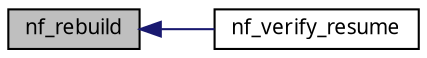 digraph G
{
  edge [fontname="FreeSans.ttf",fontsize=10,labelfontname="FreeSans.ttf",labelfontsize=10];
  node [fontname="FreeSans.ttf",fontsize=10,shape=record];
  rankdir=LR;
  Node1 [label="nf_rebuild",height=0.2,width=0.4,color="black", fillcolor="grey75", style="filled" fontcolor="black"];
  Node1 -> Node2 [dir=back,color="midnightblue",fontsize=10,style="solid",fontname="FreeSans.ttf"];
  Node2 [label="nf_verify_resume",height=0.2,width=0.4,color="black", fillcolor="white", style="filled",URL="$a00064.html#b3c26aadc0e38a2d67aac9080152777a",tooltip="Ensure that the memory is in a good state before starting to use it."];
}

